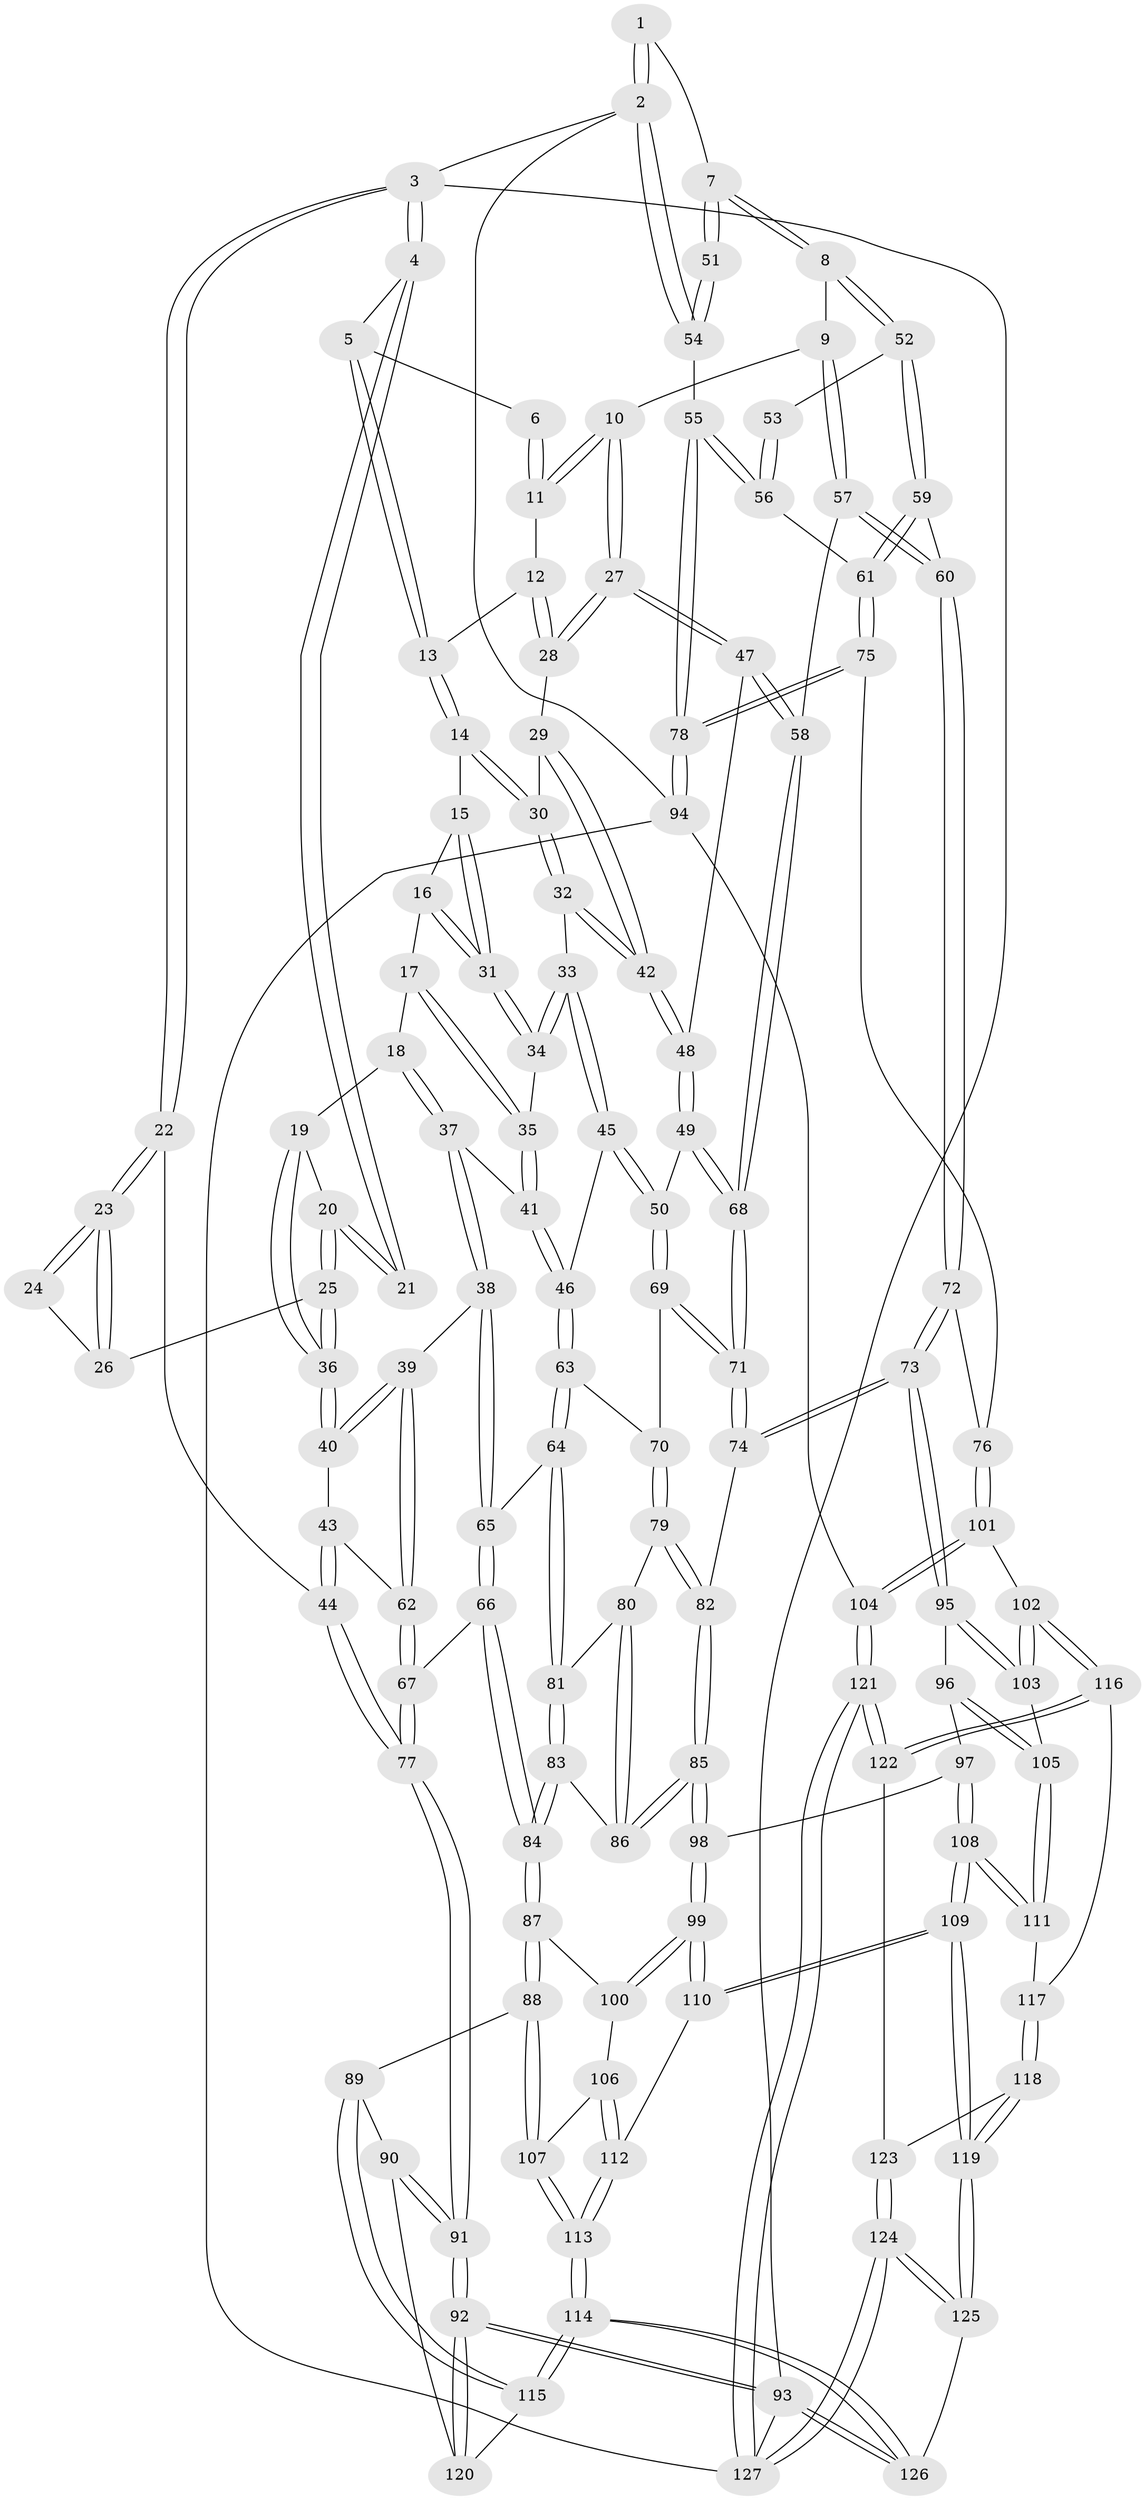 // Generated by graph-tools (version 1.1) at 2025/51/03/09/25 03:51:00]
// undirected, 127 vertices, 314 edges
graph export_dot {
graph [start="1"]
  node [color=gray90,style=filled];
  1 [pos="+0.7533189709475178+0"];
  2 [pos="+1+0"];
  3 [pos="+0+0"];
  4 [pos="+0.2622050029112269+0"];
  5 [pos="+0.43642547723075287+0"];
  6 [pos="+0.7420018573609635+0"];
  7 [pos="+0.8470539768831793+0.135733125207345"];
  8 [pos="+0.8436560913149262+0.14360728435078754"];
  9 [pos="+0.8200751573129488+0.15769720541131693"];
  10 [pos="+0.6889561695057156+0.08467313236447604"];
  11 [pos="+0.6782923902776452+0.04889922970378551"];
  12 [pos="+0.5919815750894736+0.09211534443838232"];
  13 [pos="+0.47545322253222627+0.03625352251973779"];
  14 [pos="+0.47066369959028775+0.06105688442956827"];
  15 [pos="+0.41630103770749044+0.10486549725046906"];
  16 [pos="+0.3387305708094265+0.12581936423216042"];
  17 [pos="+0.3029991579217403+0.12478793910759557"];
  18 [pos="+0.2671401511771546+0.11918803536573894"];
  19 [pos="+0.2505352778542765+0.08565206647222429"];
  20 [pos="+0.23988281514761123+0.050083369677964826"];
  21 [pos="+0.24203504816228216+0"];
  22 [pos="+0+0.21040669223935504"];
  23 [pos="+0+0.16603580295710843"];
  24 [pos="+0.2194591640971556+0"];
  25 [pos="+0.09302673680299939+0.15055116620911865"];
  26 [pos="+0.0451665615020885+0.14497513439373164"];
  27 [pos="+0.6501321339765095+0.19194200653051555"];
  28 [pos="+0.6134858704783641+0.1757034029538622"];
  29 [pos="+0.5656657738141224+0.18320715075695015"];
  30 [pos="+0.47177034426091785+0.06569482625378556"];
  31 [pos="+0.3878882738946081+0.17791126087621653"];
  32 [pos="+0.46485793968777406+0.19069736781414312"];
  33 [pos="+0.4577445401780091+0.19472262752475808"];
  34 [pos="+0.38769297763422095+0.1936758691097912"];
  35 [pos="+0.38337246080369725+0.19792473554438683"];
  36 [pos="+0.14406741215237934+0.1929802688569425"];
  37 [pos="+0.2668195506766535+0.2281771455553935"];
  38 [pos="+0.22996323339456315+0.2580848382789467"];
  39 [pos="+0.22107991472722383+0.26064699597736046"];
  40 [pos="+0.15404340097640332+0.21207134683883572"];
  41 [pos="+0.3459632349039207+0.2524130488238759"];
  42 [pos="+0.5211943978594848+0.22759259026913048"];
  43 [pos="+0.10704551934165935+0.24364347000717432"];
  44 [pos="+0+0.2220239993178007"];
  45 [pos="+0.4180300449227529+0.28948132398512094"];
  46 [pos="+0.3785758422279926+0.29331098697446045"];
  47 [pos="+0.686962666042821+0.24318452199194623"];
  48 [pos="+0.5256121677828178+0.286257827984652"];
  49 [pos="+0.5220720632675705+0.2942368549885387"];
  50 [pos="+0.4954273351375078+0.3135362933252416"];
  51 [pos="+0.981147236461701+0.084976605032765"];
  52 [pos="+0.8916616379637297+0.19607065236229268"];
  53 [pos="+0.969183664115723+0.2069393358877071"];
  54 [pos="+1+0"];
  55 [pos="+1+0.29164938009097285"];
  56 [pos="+1+0.28957105317618065"];
  57 [pos="+0.7284678237939849+0.2672582627807538"];
  58 [pos="+0.7177737689217091+0.26488744644476364"];
  59 [pos="+0.9174957972159218+0.33060153393046054"];
  60 [pos="+0.7479639170157211+0.2996938992070129"];
  61 [pos="+0.9207415413044867+0.3332908846273829"];
  62 [pos="+0.15003769482369939+0.3424705227044828"];
  63 [pos="+0.35113297331129273+0.3885686427996793"];
  64 [pos="+0.320123753896741+0.4109295430212284"];
  65 [pos="+0.31088805464028835+0.408021954548163"];
  66 [pos="+0.148765246440044+0.4246402227998643"];
  67 [pos="+0.11818021373662235+0.3954535600888751"];
  68 [pos="+0.6077162210598303+0.35878304144988554"];
  69 [pos="+0.48802264848320287+0.391184992544087"];
  70 [pos="+0.45576727913582055+0.4148008063804844"];
  71 [pos="+0.5980326714421483+0.44438245596617687"];
  72 [pos="+0.7491442695322813+0.52427401514065"];
  73 [pos="+0.6731066545445845+0.5447193256742935"];
  74 [pos="+0.6426027961635153+0.5296915271490036"];
  75 [pos="+0.8851619067868093+0.5209430710592194"];
  76 [pos="+0.8190479752959606+0.5437725770417114"];
  77 [pos="+0+0.36906172377771906"];
  78 [pos="+1+0.5809471480827576"];
  79 [pos="+0.4556423165581174+0.44869012181615336"];
  80 [pos="+0.4304002711151277+0.4765950885083716"];
  81 [pos="+0.3300481869418423+0.48199463696005396"];
  82 [pos="+0.5320482881858676+0.545630795632306"];
  83 [pos="+0.3218986853261131+0.5444981983532237"];
  84 [pos="+0.19096744880256597+0.6090581795728414"];
  85 [pos="+0.4316522481280449+0.6047505076109756"];
  86 [pos="+0.42531387913616847+0.5992733478809383"];
  87 [pos="+0.19070872017744023+0.6095914218248242"];
  88 [pos="+0.12182505154693521+0.6726291332195414"];
  89 [pos="+0.0713412085204347+0.6794510620417886"];
  90 [pos="+0+0.6690601955459105"];
  91 [pos="+0+0.6373655457500926"];
  92 [pos="+0+1"];
  93 [pos="+0+1"];
  94 [pos="+1+0.7018642838334119"];
  95 [pos="+0.6715921425386017+0.5502427691715585"];
  96 [pos="+0.6300821424054153+0.6439103339824369"];
  97 [pos="+0.5205524164464231+0.7094655767079525"];
  98 [pos="+0.4326875435695395+0.6724083563731169"];
  99 [pos="+0.39846152535581225+0.7112789758883294"];
  100 [pos="+0.31741144234401614+0.6948948472801046"];
  101 [pos="+0.8459552638016405+0.7103467854165237"];
  102 [pos="+0.7584576741684423+0.7815523204317429"];
  103 [pos="+0.7461103855628622+0.770426417886315"];
  104 [pos="+0.9541887070429108+0.7816733028706241"];
  105 [pos="+0.6463797438417851+0.72826125521159"];
  106 [pos="+0.2762896384565205+0.7637742810044981"];
  107 [pos="+0.17574146085164577+0.7501313389734212"];
  108 [pos="+0.560302375082621+0.8345274943786762"];
  109 [pos="+0.5566141717309375+0.8475535173617678"];
  110 [pos="+0.38785796664094635+0.8106552667413885"];
  111 [pos="+0.6109592461384008+0.7916005541549276"];
  112 [pos="+0.35595384313161577+0.8441889902361175"];
  113 [pos="+0.2549972082266965+1"];
  114 [pos="+0.2540201700912586+1"];
  115 [pos="+0.08984912563244855+0.8835243894734417"];
  116 [pos="+0.7574020943525397+0.7871197912384258"];
  117 [pos="+0.7142235240293109+0.807153178554192"];
  118 [pos="+0.6594059287988054+0.8731996429649203"];
  119 [pos="+0.5584136565911401+0.8535417425706616"];
  120 [pos="+0.04975054309287353+0.8765313740986943"];
  121 [pos="+0.8507932213411902+0.9768715269857666"];
  122 [pos="+0.7981658264043756+0.9004024327627295"];
  123 [pos="+0.660582494290827+0.8743335626370298"];
  124 [pos="+0.7572378397179144+1"];
  125 [pos="+0.5104606042191112+1"];
  126 [pos="+0.25769331807455376+1"];
  127 [pos="+0.8650881163619883+1"];
  1 -- 2;
  1 -- 2;
  1 -- 7;
  2 -- 3;
  2 -- 54;
  2 -- 54;
  2 -- 94;
  3 -- 4;
  3 -- 4;
  3 -- 22;
  3 -- 22;
  3 -- 93;
  4 -- 5;
  4 -- 21;
  4 -- 21;
  5 -- 6;
  5 -- 13;
  5 -- 13;
  6 -- 11;
  6 -- 11;
  7 -- 8;
  7 -- 8;
  7 -- 51;
  7 -- 51;
  8 -- 9;
  8 -- 52;
  8 -- 52;
  9 -- 10;
  9 -- 57;
  9 -- 57;
  10 -- 11;
  10 -- 11;
  10 -- 27;
  10 -- 27;
  11 -- 12;
  12 -- 13;
  12 -- 28;
  12 -- 28;
  13 -- 14;
  13 -- 14;
  14 -- 15;
  14 -- 30;
  14 -- 30;
  15 -- 16;
  15 -- 31;
  15 -- 31;
  16 -- 17;
  16 -- 31;
  16 -- 31;
  17 -- 18;
  17 -- 35;
  17 -- 35;
  18 -- 19;
  18 -- 37;
  18 -- 37;
  19 -- 20;
  19 -- 36;
  19 -- 36;
  20 -- 21;
  20 -- 21;
  20 -- 25;
  20 -- 25;
  22 -- 23;
  22 -- 23;
  22 -- 44;
  23 -- 24;
  23 -- 24;
  23 -- 26;
  23 -- 26;
  24 -- 26;
  25 -- 26;
  25 -- 36;
  25 -- 36;
  27 -- 28;
  27 -- 28;
  27 -- 47;
  27 -- 47;
  28 -- 29;
  29 -- 30;
  29 -- 42;
  29 -- 42;
  30 -- 32;
  30 -- 32;
  31 -- 34;
  31 -- 34;
  32 -- 33;
  32 -- 42;
  32 -- 42;
  33 -- 34;
  33 -- 34;
  33 -- 45;
  33 -- 45;
  34 -- 35;
  35 -- 41;
  35 -- 41;
  36 -- 40;
  36 -- 40;
  37 -- 38;
  37 -- 38;
  37 -- 41;
  38 -- 39;
  38 -- 65;
  38 -- 65;
  39 -- 40;
  39 -- 40;
  39 -- 62;
  39 -- 62;
  40 -- 43;
  41 -- 46;
  41 -- 46;
  42 -- 48;
  42 -- 48;
  43 -- 44;
  43 -- 44;
  43 -- 62;
  44 -- 77;
  44 -- 77;
  45 -- 46;
  45 -- 50;
  45 -- 50;
  46 -- 63;
  46 -- 63;
  47 -- 48;
  47 -- 58;
  47 -- 58;
  48 -- 49;
  48 -- 49;
  49 -- 50;
  49 -- 68;
  49 -- 68;
  50 -- 69;
  50 -- 69;
  51 -- 54;
  51 -- 54;
  52 -- 53;
  52 -- 59;
  52 -- 59;
  53 -- 56;
  53 -- 56;
  54 -- 55;
  55 -- 56;
  55 -- 56;
  55 -- 78;
  55 -- 78;
  56 -- 61;
  57 -- 58;
  57 -- 60;
  57 -- 60;
  58 -- 68;
  58 -- 68;
  59 -- 60;
  59 -- 61;
  59 -- 61;
  60 -- 72;
  60 -- 72;
  61 -- 75;
  61 -- 75;
  62 -- 67;
  62 -- 67;
  63 -- 64;
  63 -- 64;
  63 -- 70;
  64 -- 65;
  64 -- 81;
  64 -- 81;
  65 -- 66;
  65 -- 66;
  66 -- 67;
  66 -- 84;
  66 -- 84;
  67 -- 77;
  67 -- 77;
  68 -- 71;
  68 -- 71;
  69 -- 70;
  69 -- 71;
  69 -- 71;
  70 -- 79;
  70 -- 79;
  71 -- 74;
  71 -- 74;
  72 -- 73;
  72 -- 73;
  72 -- 76;
  73 -- 74;
  73 -- 74;
  73 -- 95;
  73 -- 95;
  74 -- 82;
  75 -- 76;
  75 -- 78;
  75 -- 78;
  76 -- 101;
  76 -- 101;
  77 -- 91;
  77 -- 91;
  78 -- 94;
  78 -- 94;
  79 -- 80;
  79 -- 82;
  79 -- 82;
  80 -- 81;
  80 -- 86;
  80 -- 86;
  81 -- 83;
  81 -- 83;
  82 -- 85;
  82 -- 85;
  83 -- 84;
  83 -- 84;
  83 -- 86;
  84 -- 87;
  84 -- 87;
  85 -- 86;
  85 -- 86;
  85 -- 98;
  85 -- 98;
  87 -- 88;
  87 -- 88;
  87 -- 100;
  88 -- 89;
  88 -- 107;
  88 -- 107;
  89 -- 90;
  89 -- 115;
  89 -- 115;
  90 -- 91;
  90 -- 91;
  90 -- 120;
  91 -- 92;
  91 -- 92;
  92 -- 93;
  92 -- 93;
  92 -- 120;
  92 -- 120;
  93 -- 126;
  93 -- 126;
  93 -- 127;
  94 -- 104;
  94 -- 127;
  95 -- 96;
  95 -- 103;
  95 -- 103;
  96 -- 97;
  96 -- 105;
  96 -- 105;
  97 -- 98;
  97 -- 108;
  97 -- 108;
  98 -- 99;
  98 -- 99;
  99 -- 100;
  99 -- 100;
  99 -- 110;
  99 -- 110;
  100 -- 106;
  101 -- 102;
  101 -- 104;
  101 -- 104;
  102 -- 103;
  102 -- 103;
  102 -- 116;
  102 -- 116;
  103 -- 105;
  104 -- 121;
  104 -- 121;
  105 -- 111;
  105 -- 111;
  106 -- 107;
  106 -- 112;
  106 -- 112;
  107 -- 113;
  107 -- 113;
  108 -- 109;
  108 -- 109;
  108 -- 111;
  108 -- 111;
  109 -- 110;
  109 -- 110;
  109 -- 119;
  109 -- 119;
  110 -- 112;
  111 -- 117;
  112 -- 113;
  112 -- 113;
  113 -- 114;
  113 -- 114;
  114 -- 115;
  114 -- 115;
  114 -- 126;
  114 -- 126;
  115 -- 120;
  116 -- 117;
  116 -- 122;
  116 -- 122;
  117 -- 118;
  117 -- 118;
  118 -- 119;
  118 -- 119;
  118 -- 123;
  119 -- 125;
  119 -- 125;
  121 -- 122;
  121 -- 122;
  121 -- 127;
  121 -- 127;
  122 -- 123;
  123 -- 124;
  123 -- 124;
  124 -- 125;
  124 -- 125;
  124 -- 127;
  124 -- 127;
  125 -- 126;
}
